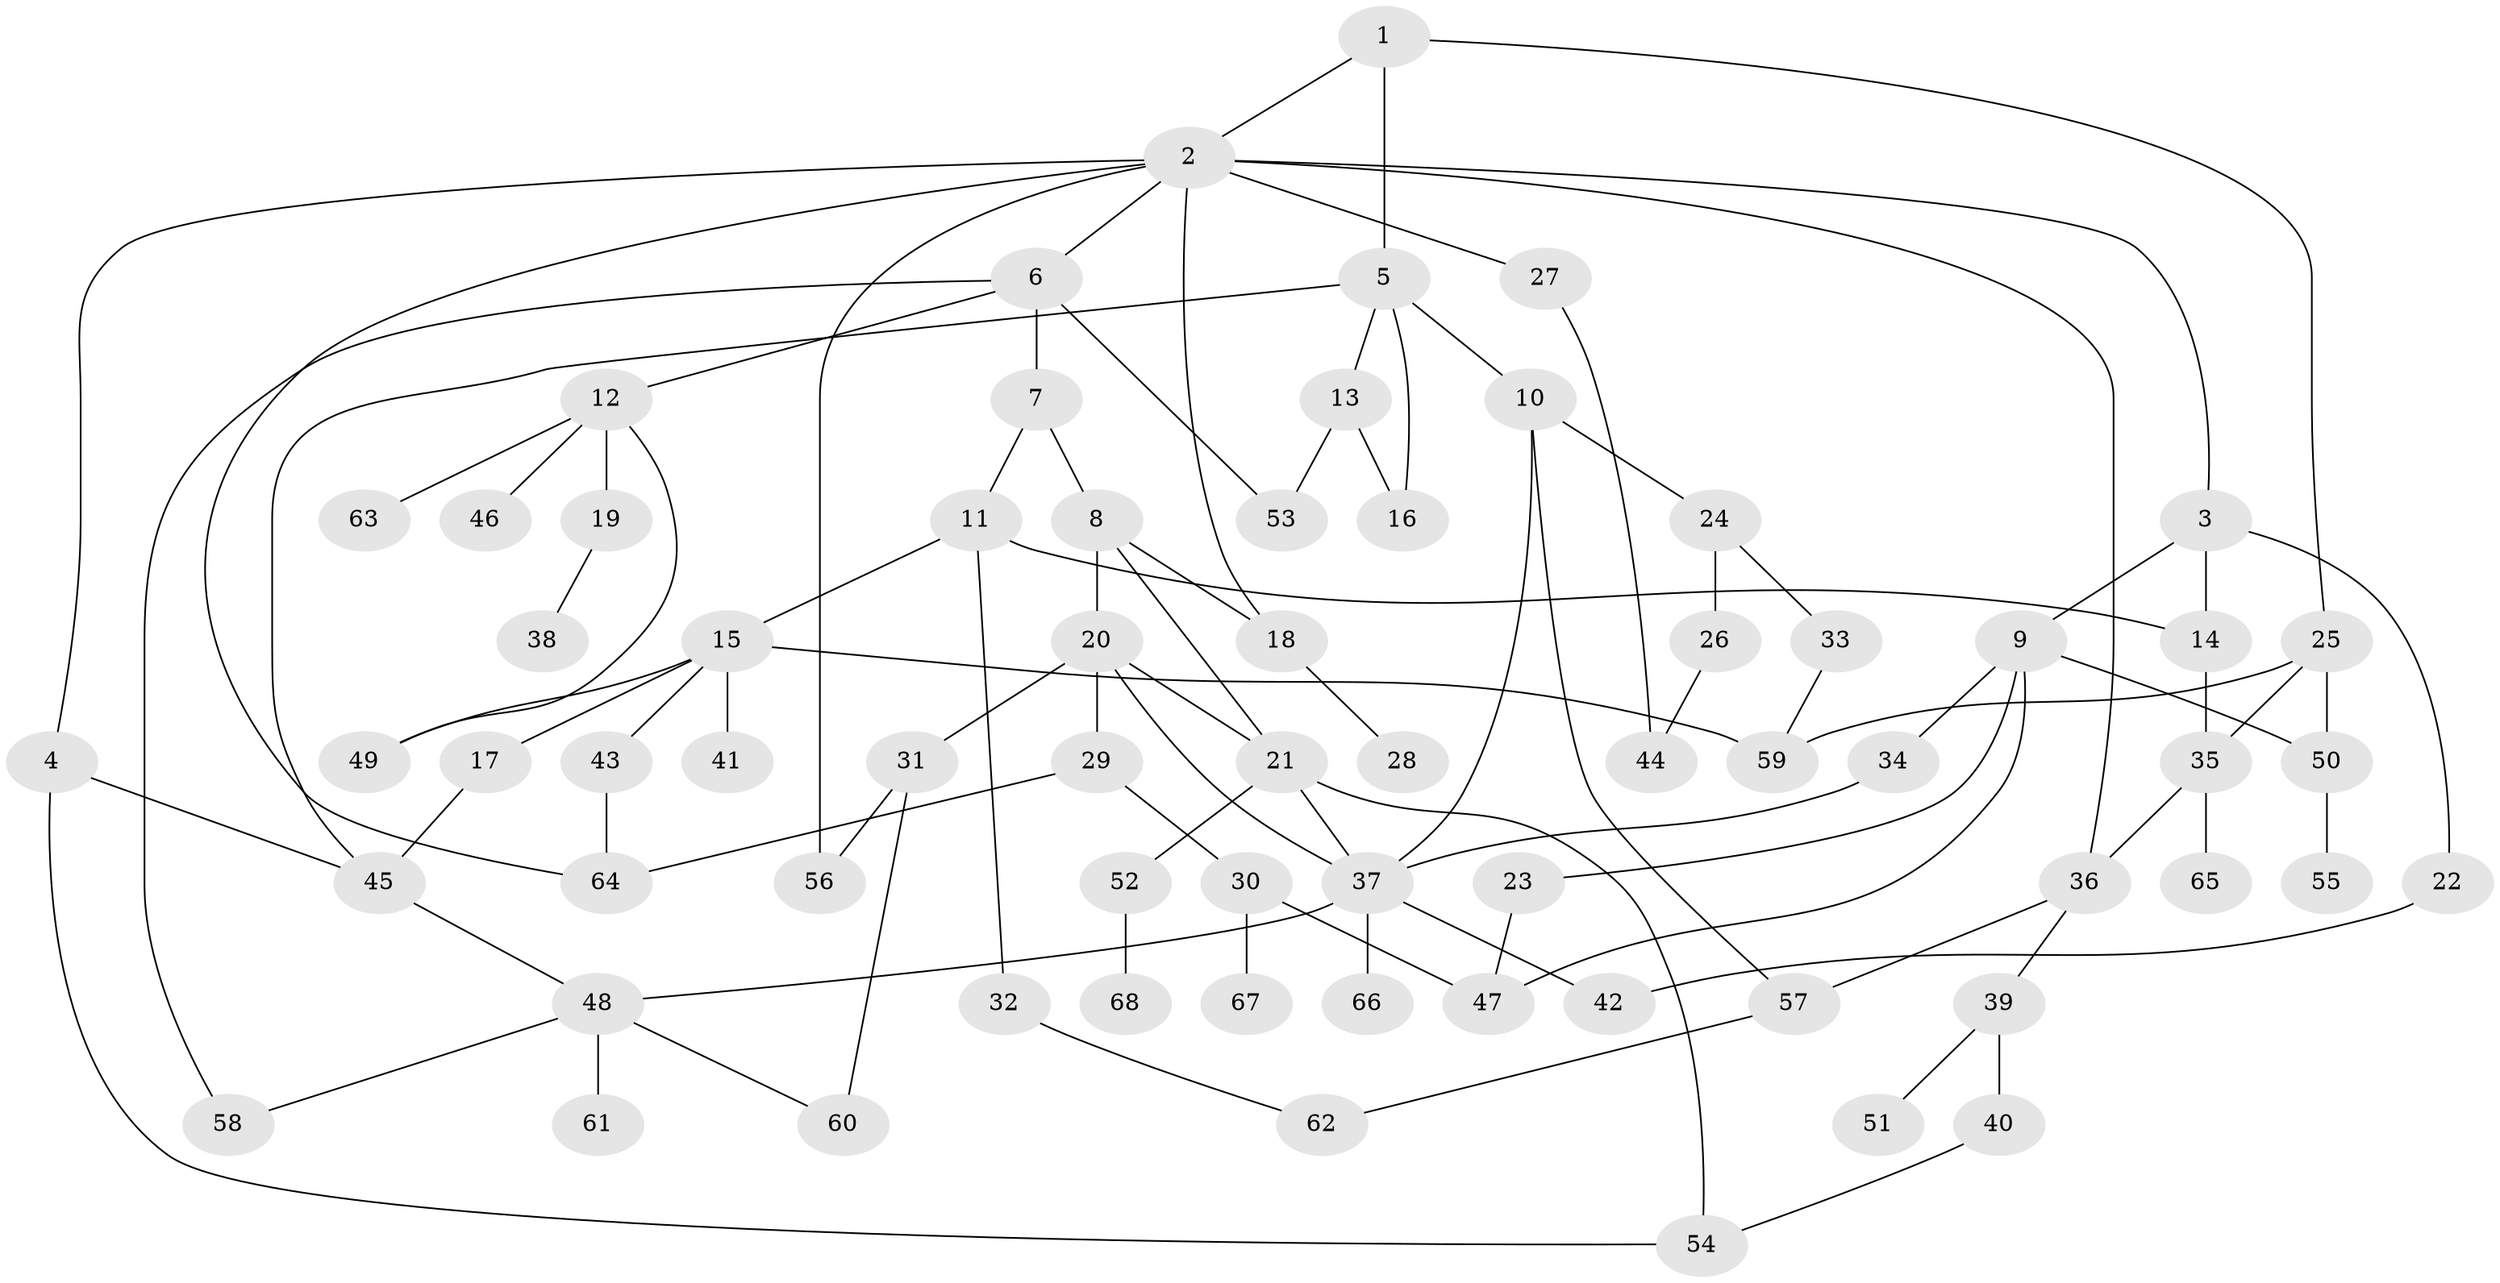 // Generated by graph-tools (version 1.1) at 2025/41/03/09/25 04:41:26]
// undirected, 68 vertices, 97 edges
graph export_dot {
graph [start="1"]
  node [color=gray90,style=filled];
  1;
  2;
  3;
  4;
  5;
  6;
  7;
  8;
  9;
  10;
  11;
  12;
  13;
  14;
  15;
  16;
  17;
  18;
  19;
  20;
  21;
  22;
  23;
  24;
  25;
  26;
  27;
  28;
  29;
  30;
  31;
  32;
  33;
  34;
  35;
  36;
  37;
  38;
  39;
  40;
  41;
  42;
  43;
  44;
  45;
  46;
  47;
  48;
  49;
  50;
  51;
  52;
  53;
  54;
  55;
  56;
  57;
  58;
  59;
  60;
  61;
  62;
  63;
  64;
  65;
  66;
  67;
  68;
  1 -- 2;
  1 -- 5;
  1 -- 25;
  2 -- 3;
  2 -- 4;
  2 -- 6;
  2 -- 18;
  2 -- 27;
  2 -- 64;
  2 -- 56;
  2 -- 36;
  3 -- 9;
  3 -- 14;
  3 -- 22;
  4 -- 54;
  4 -- 45;
  5 -- 10;
  5 -- 13;
  5 -- 45;
  5 -- 16;
  6 -- 7;
  6 -- 12;
  6 -- 53;
  6 -- 58;
  7 -- 8;
  7 -- 11;
  8 -- 20;
  8 -- 18;
  8 -- 21;
  9 -- 23;
  9 -- 34;
  9 -- 50;
  9 -- 47;
  10 -- 24;
  10 -- 57;
  10 -- 37;
  11 -- 15;
  11 -- 32;
  11 -- 14;
  12 -- 19;
  12 -- 46;
  12 -- 63;
  12 -- 49;
  13 -- 16;
  13 -- 53;
  14 -- 35;
  15 -- 17;
  15 -- 41;
  15 -- 43;
  15 -- 49;
  15 -- 59;
  17 -- 45;
  18 -- 28;
  19 -- 38;
  20 -- 21;
  20 -- 29;
  20 -- 31;
  20 -- 37;
  21 -- 52;
  21 -- 54;
  21 -- 37;
  22 -- 42;
  23 -- 47;
  24 -- 26;
  24 -- 33;
  25 -- 35;
  25 -- 59;
  25 -- 50;
  26 -- 44;
  27 -- 44;
  29 -- 30;
  29 -- 64;
  30 -- 67;
  30 -- 47;
  31 -- 56;
  31 -- 60;
  32 -- 62;
  33 -- 59;
  34 -- 37;
  35 -- 36;
  35 -- 65;
  36 -- 39;
  36 -- 57;
  37 -- 42;
  37 -- 48;
  37 -- 66;
  39 -- 40;
  39 -- 51;
  40 -- 54;
  43 -- 64;
  45 -- 48;
  48 -- 60;
  48 -- 61;
  48 -- 58;
  50 -- 55;
  52 -- 68;
  57 -- 62;
}
